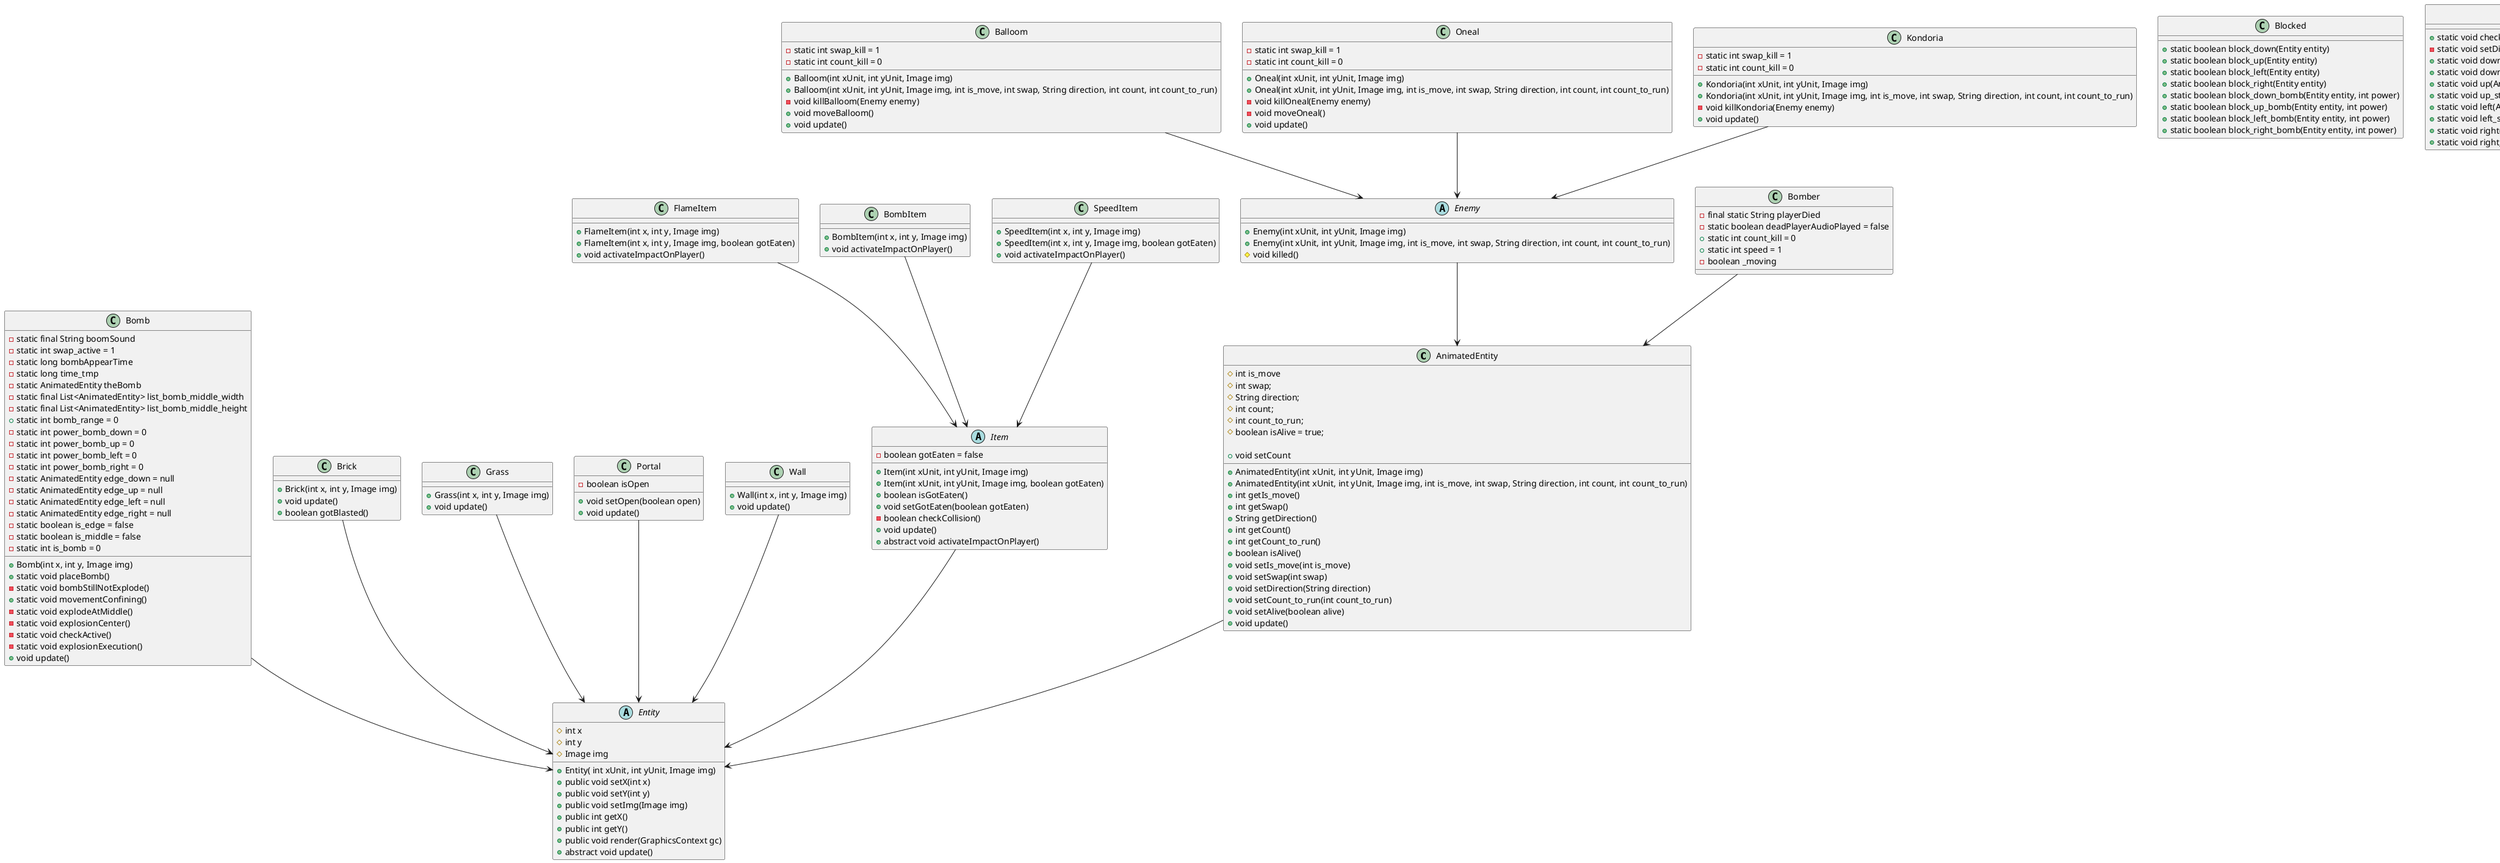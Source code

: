 @startuml

class AnimatedEntity{
    # int is_move
    # int swap;
    # String direction;
    # int count;
    # int count_to_run;
    # boolean isAlive = true;

    + AnimatedEntity(int xUnit, int yUnit, Image img)
    + AnimatedEntity(int xUnit, int yUnit, Image img, int is_move, int swap, String direction, int count, int count_to_run)
    + int getIs_move()
    + int getSwap()
    + String getDirection()
    + int getCount()
    + int getCount_to_run()
    + boolean isAlive()
    + void setIs_move(int is_move)
    + void setSwap(int swap)
    + void setDirection(String direction)
    + void setCount
    + void setCount_to_run(int count_to_run)
    + void setAlive(boolean alive)
    + void update()
}

abstract class Entity{
    # int x
    # int y
    # Image img

    + Entity( int xUnit, int yUnit, Image img)
    + public void setX(int x)
    + public void setY(int y)
    + public void setImg(Image img)
    + public int getX()
    + public int getY()
    + public void render(GraphicsContext gc)
    + abstract void update()
}

class Bomb{
    - static final String boomSound
    - static int swap_active = 1
    - static long bombAppearTime
    - static long time_tmp
    - static AnimatedEntity theBomb
    - static final List<AnimatedEntity> list_bomb_middle_width
    - static final List<AnimatedEntity> list_bomb_middle_height
    + static int bomb_range = 0
    - static int power_bomb_down = 0
    - static int power_bomb_up = 0
    - static int power_bomb_left = 0
    - static int power_bomb_right = 0
    - static AnimatedEntity edge_down = null
    - static AnimatedEntity edge_up = null
    - static AnimatedEntity edge_left = null
    - static AnimatedEntity edge_right = null
    - static boolean is_edge = false
    - static boolean is_middle = false
    - static int is_bomb = 0
    + Bomb(int x, int y, Image img)
    + static void placeBomb()
    - static void bombStillNotExplode()
    + static void movementConfining()
    - static void explodeAtMiddle()
    - static void explosionCenter()
    - static void checkActive()
    - static void explosionExecution()
    + void update()
}


class Brick{
    + Brick(int x, int y, Image img)
    + void update()
    + boolean gotBlasted()
}

class Grass{
    + Grass(int x, int y, Image img)
    + void update()
}

class Portal{
    - boolean isOpen
    + void setOpen(boolean open)
    + void update()
}

class Wall{
    + Wall(int x, int y, Image img)
    + void update()
}

abstract class Enemy{
    + Enemy(int xUnit, int yUnit, Image img)
    + Enemy(int xUnit, int yUnit, Image img, int is_move, int swap, String direction, int count, int count_to_run)
    # void killed()
}

class Balloom{
    - static int swap_kill = 1
    - static int count_kill = 0
    + Balloom(int xUnit, int yUnit, Image img)
    + Balloom(int xUnit, int yUnit, Image img, int is_move, int swap, String direction, int count, int count_to_run)
    - void killBalloom(Enemy enemy)
    + void moveBalloom()
    + void update()
}

class Oneal{
    - static int swap_kill = 1
    - static int count_kill = 0
    + Oneal(int xUnit, int yUnit, Image img)
    + Oneal(int xUnit, int yUnit, Image img, int is_move, int swap, String direction, int count, int count_to_run)
    - void killOneal(Enemy enemy)
    - void moveOneal()
    + void update()
}

class Kondoria{
    - static int swap_kill = 1
    - static int count_kill = 0
    + Kondoria(int xUnit, int yUnit, Image img)
    + Kondoria(int xUnit, int yUnit, Image img, int is_move, int swap, String direction, int count, int count_to_run)
    - void killKondoria(Enemy enemy)
    + void update()
}

abstract class Item{
    - boolean gotEaten = false
    + Item(int xUnit, int yUnit, Image img)
    + Item(int xUnit, int yUnit, Image img, boolean gotEaten)
    + boolean isGotEaten()
    + void setGotEaten(boolean gotEaten)
    - boolean checkCollision()
    + void update()
    + abstract void activateImpactOnPlayer()
}

class FlameItem{
    + FlameItem(int x, int y, Image img)
    + FlameItem(int x, int y, Image img, boolean gotEaten)
    + void activateImpactOnPlayer()
}

class BombItem{
    + BombItem(int x, int y, Image img)
    + void activateImpactOnPlayer()
}

class SpeedItem{
    + SpeedItem(int x, int y, Image img)
    + SpeedItem(int x, int y, Image img, boolean gotEaten)
    + void activateImpactOnPlayer()
}

class Blocked{
    + static boolean block_down(Entity entity)
    + static boolean block_up(Entity entity)
    + static boolean block_left(Entity entity)
    + static boolean block_right(Entity entity)
    + static boolean block_down_bomb(Entity entity, int power)
    + static boolean block_up_bomb(Entity entity, int power)
    + static boolean block_left_bomb(Entity entity, int power)
    + static boolean block_right_bomb(Entity entity, int power)
}

class Move{
    + static void checkRun(AnimatedEntity character)
    - static void setDirection(String direction, AnimatedEntity character, int isMove)
    + static void down(AnimatedEntity character)
    + static void down_step(AnimatedEntity character)
    + static void up(AnimatedEntity character)
    + static void up_step(AnimatedEntity character)
    + static void left(AnimatedEntity character)
    + static void left_step(AnimatedEntity character)
    + static void right(rtAnimatedEntity character)
    + static void right_step(AnimatedEntity character)
}

class Bomber{
    - final static String playerDied
    - static boolean deadPlayerAudioPlayed = false
    + static int count_kill = 0
    + static int speed = 1
    - boolean _moving

}

AnimatedEntity --> Entity
Bomb --> Entity
Brick --> Entity
Grass --> Entity
Portal --> Entity
Wall --> Entity
Enemy --> AnimatedEntity
Bomber --> AnimatedEntity
Balloom --> Enemy
Oneal --> Enemy
Kondoria --> Enemy
Item --> Entity
FlameItem --> Item
BombItem --> Item
SpeedItem --> Item


@enduml